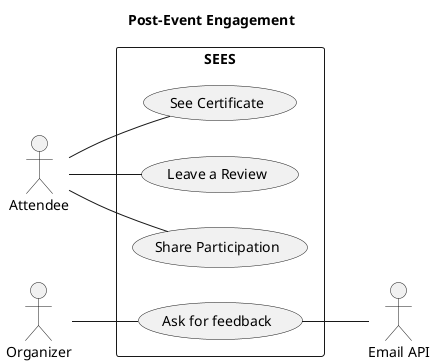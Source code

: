 @startuml
title Post-Event Engagement
left to right direction
actor "Attendee" as Attendee
actor "Organizer" as org

rectangle SEES {
  usecase "Leave a Review" as review
  usecase "Share Participation" as share
  usecase "Ask for feedback" as feedback
  usecase "See Certificate" as certificate

}



Attendee -- review
Attendee -- share
org -- feedback
Attendee -- certificate

actor "Email API" as api
feedback -- api

@enduml